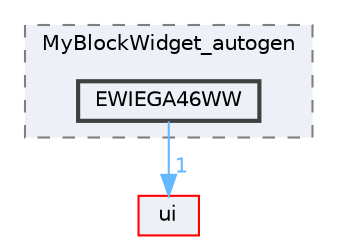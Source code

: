 digraph "EWIEGA46WW"
{
 // LATEX_PDF_SIZE
  bgcolor="transparent";
  edge [fontname=Helvetica,fontsize=10,labelfontname=Helvetica,labelfontsize=10];
  node [fontname=Helvetica,fontsize=10,shape=box,height=0.2,width=0.4];
  compound=true
  subgraph clusterdir_f5104a6a3f57e4b46fd287f87fa9fb4d {
    graph [ bgcolor="#edf0f7", pencolor="grey50", label="MyBlockWidget_autogen", fontname=Helvetica,fontsize=10 style="filled,dashed", URL="dir_f5104a6a3f57e4b46fd287f87fa9fb4d.html",tooltip=""]
  dir_cd2e08b475cac6d75d43df6ab56985d1 [label="EWIEGA46WW", fillcolor="#edf0f7", color="grey25", style="filled,bold", URL="dir_cd2e08b475cac6d75d43df6ab56985d1.html",tooltip=""];
  }
  dir_1788f8309b1a812dcb800a185471cf6c [label="ui", fillcolor="#edf0f7", color="red", style="filled", URL="dir_1788f8309b1a812dcb800a185471cf6c.html",tooltip=""];
  dir_cd2e08b475cac6d75d43df6ab56985d1->dir_1788f8309b1a812dcb800a185471cf6c [headlabel="1", labeldistance=1.5 headhref="dir_000111_000351.html" href="dir_000111_000351.html" color="steelblue1" fontcolor="steelblue1"];
}
